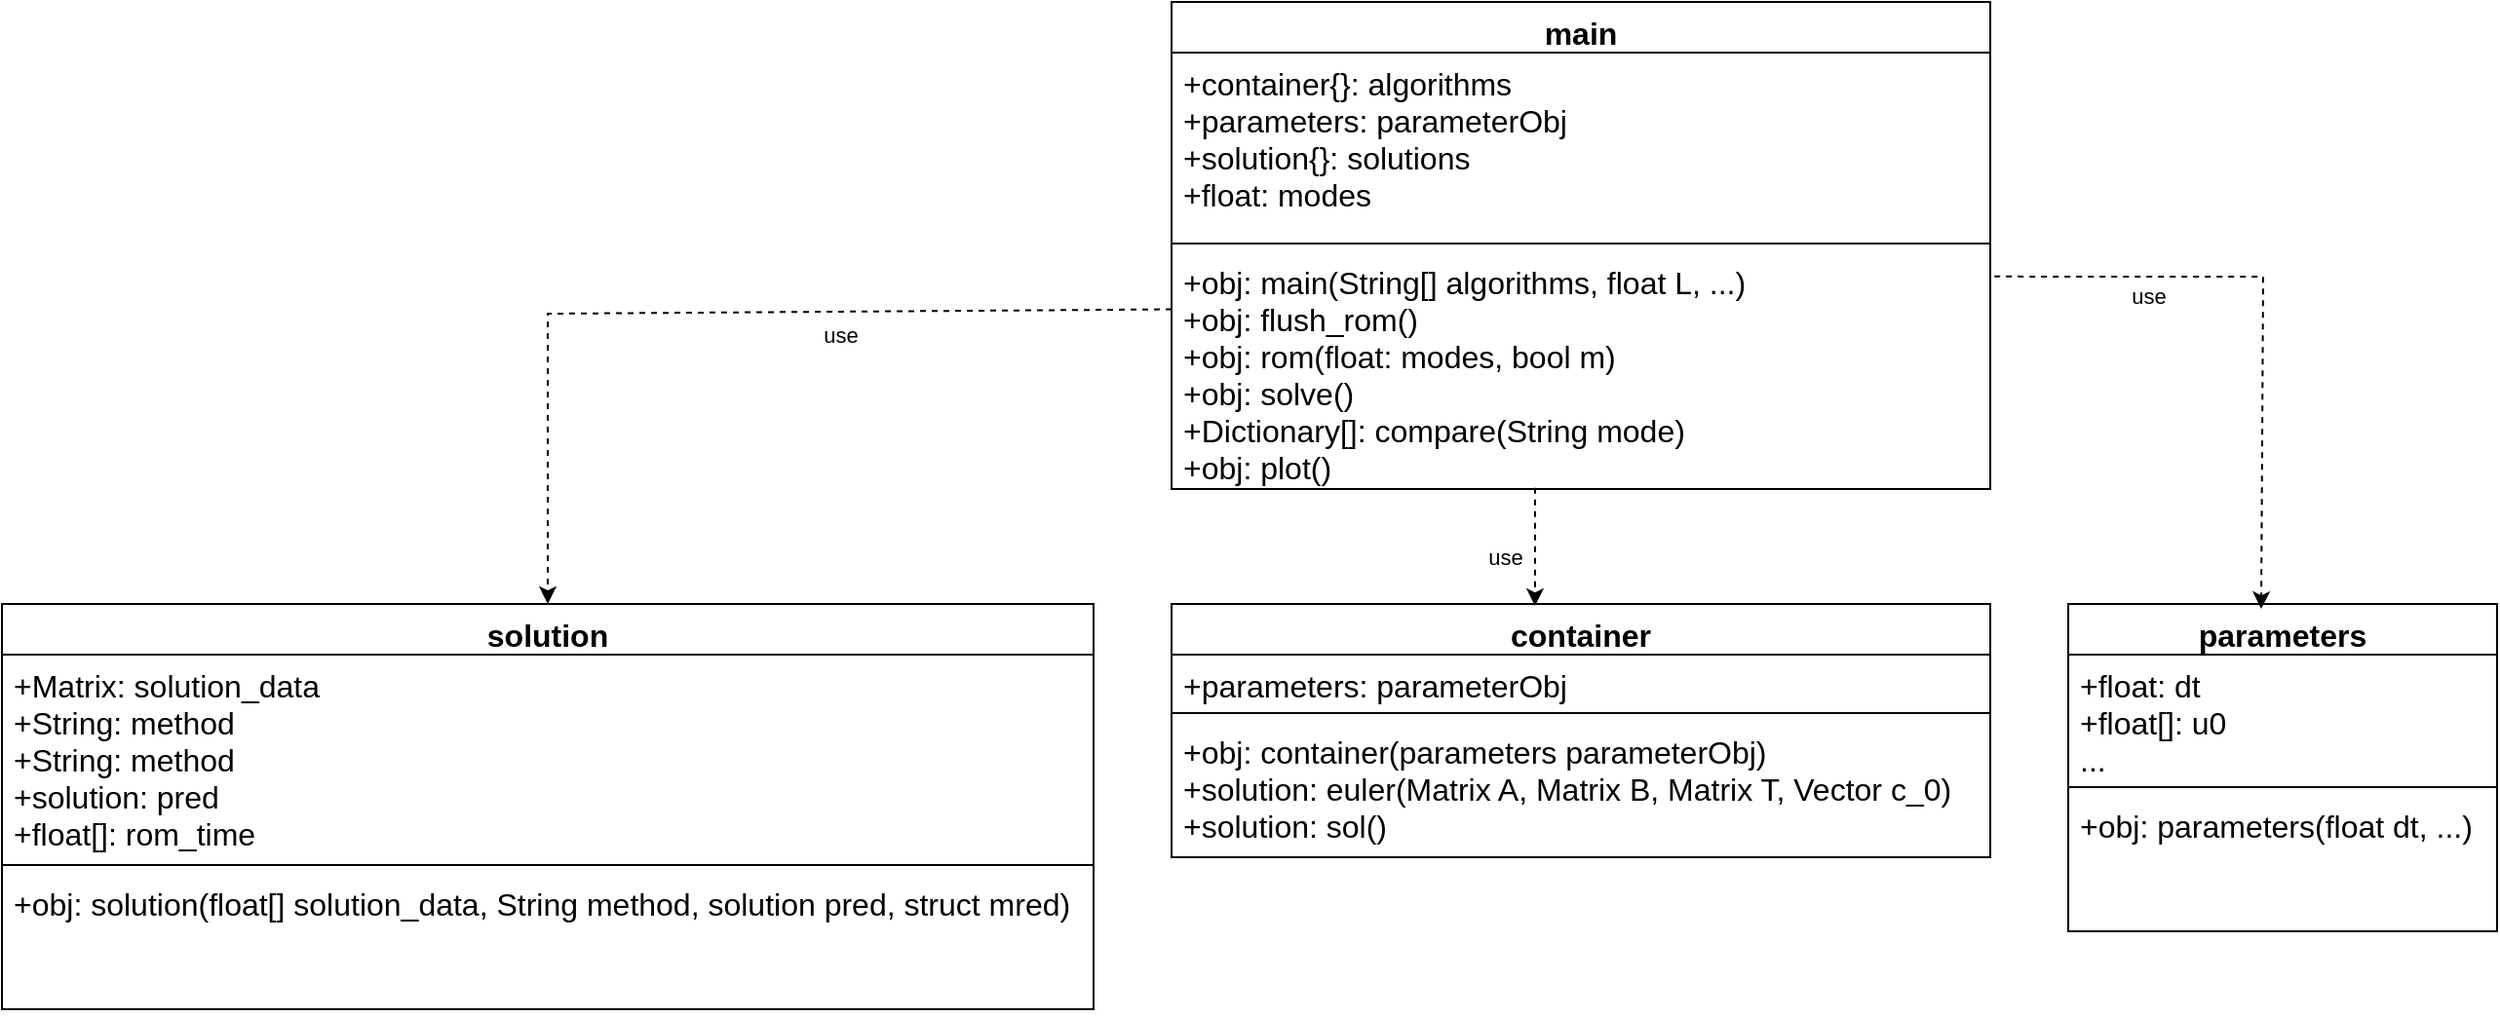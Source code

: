 <mxfile version="21.3.2" type="device">
  <diagram id="C5RBs43oDa-KdzZeNtuy" name="Page-1">
    <mxGraphModel dx="1794" dy="995" grid="1" gridSize="10" guides="1" tooltips="1" connect="1" arrows="1" fold="1" page="1" pageScale="1" pageWidth="3300" pageHeight="4681" math="0" shadow="0">
      <root>
        <mxCell id="WIyWlLk6GJQsqaUBKTNV-0" />
        <mxCell id="WIyWlLk6GJQsqaUBKTNV-1" parent="WIyWlLk6GJQsqaUBKTNV-0" />
        <mxCell id="zZafRVPECkY1aL9NoOW7-15" value="container" style="swimlane;fontStyle=1;align=center;verticalAlign=top;childLayout=stackLayout;horizontal=1;startSize=26;horizontalStack=0;resizeParent=1;resizeParentMax=0;resizeLast=0;collapsible=1;marginBottom=0;fontSize=16;" parent="WIyWlLk6GJQsqaUBKTNV-1" vertex="1">
          <mxGeometry x="1130" y="369" width="420" height="130" as="geometry" />
        </mxCell>
        <mxCell id="zZafRVPECkY1aL9NoOW7-16" value="+parameters: parameterObj" style="text;strokeColor=none;fillColor=none;align=left;verticalAlign=top;spacingLeft=4;spacingRight=4;overflow=hidden;rotatable=0;points=[[0,0.5],[1,0.5]];portConstraint=eastwest;fontSize=16;" parent="zZafRVPECkY1aL9NoOW7-15" vertex="1">
          <mxGeometry y="26" width="420" height="26" as="geometry" />
        </mxCell>
        <mxCell id="zZafRVPECkY1aL9NoOW7-17" value="" style="line;strokeWidth=1;fillColor=none;align=left;verticalAlign=middle;spacingTop=-1;spacingLeft=3;spacingRight=3;rotatable=0;labelPosition=right;points=[];portConstraint=eastwest;fontSize=16;" parent="zZafRVPECkY1aL9NoOW7-15" vertex="1">
          <mxGeometry y="52" width="420" height="8" as="geometry" />
        </mxCell>
        <mxCell id="zZafRVPECkY1aL9NoOW7-18" value="+obj: container(parameters parameterObj)&#xa;+solution: euler(Matrix A, Matrix B, Matrix T, Vector c_0)&#xa;+solution: sol()" style="text;strokeColor=none;fillColor=none;align=left;verticalAlign=top;spacingLeft=4;spacingRight=4;overflow=hidden;rotatable=0;points=[[0,0.5],[1,0.5]];portConstraint=eastwest;fontSize=16;" parent="zZafRVPECkY1aL9NoOW7-15" vertex="1">
          <mxGeometry y="60" width="420" height="70" as="geometry" />
        </mxCell>
        <mxCell id="ga9QiUaFOTZ_ES-6pa_k-0" value="main" style="swimlane;fontStyle=1;align=center;verticalAlign=top;childLayout=stackLayout;horizontal=1;startSize=26;horizontalStack=0;resizeParent=1;resizeParentMax=0;resizeLast=0;collapsible=1;marginBottom=0;fontSize=16;" vertex="1" parent="WIyWlLk6GJQsqaUBKTNV-1">
          <mxGeometry x="1130" y="60" width="420" height="250" as="geometry" />
        </mxCell>
        <mxCell id="ga9QiUaFOTZ_ES-6pa_k-1" value="+container{}: algorithms&#xa;+parameters: parameterObj&#xa;+solution{}: solutions&#xa;+float: modes" style="text;strokeColor=none;fillColor=none;align=left;verticalAlign=top;spacingLeft=4;spacingRight=4;overflow=hidden;rotatable=0;points=[[0,0.5],[1,0.5]];portConstraint=eastwest;fontSize=16;" vertex="1" parent="ga9QiUaFOTZ_ES-6pa_k-0">
          <mxGeometry y="26" width="420" height="94" as="geometry" />
        </mxCell>
        <mxCell id="ga9QiUaFOTZ_ES-6pa_k-2" value="" style="line;strokeWidth=1;fillColor=none;align=left;verticalAlign=middle;spacingTop=-1;spacingLeft=3;spacingRight=3;rotatable=0;labelPosition=right;points=[];portConstraint=eastwest;fontSize=16;" vertex="1" parent="ga9QiUaFOTZ_ES-6pa_k-0">
          <mxGeometry y="120" width="420" height="8" as="geometry" />
        </mxCell>
        <mxCell id="ga9QiUaFOTZ_ES-6pa_k-3" value="+obj: main(String[] algorithms, float L, ...)&#xa;+obj: flush_rom()&#xa;+obj: rom(float: modes, bool m)&#xa;+obj: solve()&#xa;+Dictionary[]: compare(String mode)&#xa;+obj: plot()" style="text;strokeColor=none;fillColor=none;align=left;verticalAlign=top;spacingLeft=4;spacingRight=4;overflow=hidden;rotatable=0;points=[[0,0.5],[1,0.5]];portConstraint=eastwest;fontSize=16;" vertex="1" parent="ga9QiUaFOTZ_ES-6pa_k-0">
          <mxGeometry y="128" width="420" height="122" as="geometry" />
        </mxCell>
        <mxCell id="ga9QiUaFOTZ_ES-6pa_k-5" value="solution" style="swimlane;fontStyle=1;align=center;verticalAlign=top;childLayout=stackLayout;horizontal=1;startSize=26;horizontalStack=0;resizeParent=1;resizeParentMax=0;resizeLast=0;collapsible=1;marginBottom=0;fontSize=16;" vertex="1" parent="WIyWlLk6GJQsqaUBKTNV-1">
          <mxGeometry x="530" y="369" width="560" height="208" as="geometry" />
        </mxCell>
        <mxCell id="ga9QiUaFOTZ_ES-6pa_k-6" value="+Matrix: solution_data&#xa;+String: method&#xa;+String: method&#xa;+solution: pred&#xa;+float[]: rom_time&#xa;" style="text;strokeColor=none;fillColor=none;align=left;verticalAlign=top;spacingLeft=4;spacingRight=4;overflow=hidden;rotatable=0;points=[[0,0.5],[1,0.5]];portConstraint=eastwest;fontSize=16;" vertex="1" parent="ga9QiUaFOTZ_ES-6pa_k-5">
          <mxGeometry y="26" width="560" height="104" as="geometry" />
        </mxCell>
        <mxCell id="ga9QiUaFOTZ_ES-6pa_k-7" value="" style="line;strokeWidth=1;fillColor=none;align=left;verticalAlign=middle;spacingTop=-1;spacingLeft=3;spacingRight=3;rotatable=0;labelPosition=right;points=[];portConstraint=eastwest;fontSize=16;" vertex="1" parent="ga9QiUaFOTZ_ES-6pa_k-5">
          <mxGeometry y="130" width="560" height="8" as="geometry" />
        </mxCell>
        <mxCell id="ga9QiUaFOTZ_ES-6pa_k-8" value="+obj: solution(float[] solution_data, String method, solution pred, struct mred)" style="text;strokeColor=none;fillColor=none;align=left;verticalAlign=top;spacingLeft=4;spacingRight=4;overflow=hidden;rotatable=0;points=[[0,0.5],[1,0.5]];portConstraint=eastwest;fontSize=16;" vertex="1" parent="ga9QiUaFOTZ_ES-6pa_k-5">
          <mxGeometry y="138" width="560" height="70" as="geometry" />
        </mxCell>
        <mxCell id="ga9QiUaFOTZ_ES-6pa_k-9" value="parameters" style="swimlane;fontStyle=1;align=center;verticalAlign=top;childLayout=stackLayout;horizontal=1;startSize=26;horizontalStack=0;resizeParent=1;resizeParentMax=0;resizeLast=0;collapsible=1;marginBottom=0;fontSize=16;" vertex="1" parent="WIyWlLk6GJQsqaUBKTNV-1">
          <mxGeometry x="1590" y="369" width="220" height="168" as="geometry" />
        </mxCell>
        <mxCell id="ga9QiUaFOTZ_ES-6pa_k-10" value="+float: dt&#xa;+float[]: u0&#xa;..." style="text;strokeColor=none;fillColor=none;align=left;verticalAlign=top;spacingLeft=4;spacingRight=4;overflow=hidden;rotatable=0;points=[[0,0.5],[1,0.5]];portConstraint=eastwest;fontSize=16;" vertex="1" parent="ga9QiUaFOTZ_ES-6pa_k-9">
          <mxGeometry y="26" width="220" height="64" as="geometry" />
        </mxCell>
        <mxCell id="ga9QiUaFOTZ_ES-6pa_k-11" value="" style="line;strokeWidth=1;fillColor=none;align=left;verticalAlign=middle;spacingTop=-1;spacingLeft=3;spacingRight=3;rotatable=0;labelPosition=right;points=[];portConstraint=eastwest;fontSize=16;" vertex="1" parent="ga9QiUaFOTZ_ES-6pa_k-9">
          <mxGeometry y="90" width="220" height="8" as="geometry" />
        </mxCell>
        <mxCell id="ga9QiUaFOTZ_ES-6pa_k-12" value="+obj: parameters(float dt, ...)" style="text;strokeColor=none;fillColor=none;align=left;verticalAlign=top;spacingLeft=4;spacingRight=4;overflow=hidden;rotatable=0;points=[[0,0.5],[1,0.5]];portConstraint=eastwest;fontSize=16;" vertex="1" parent="ga9QiUaFOTZ_ES-6pa_k-9">
          <mxGeometry y="98" width="220" height="70" as="geometry" />
        </mxCell>
        <mxCell id="ga9QiUaFOTZ_ES-6pa_k-15" value="" style="endArrow=classic;dashed=1;html=1;rounded=0;targetPerimeterSpacing=0;endFill=1;entryX=0.5;entryY=0;entryDx=0;entryDy=0;exitX=0;exitY=0.244;exitDx=0;exitDy=0;exitPerimeter=0;" edge="1" parent="WIyWlLk6GJQsqaUBKTNV-1" source="ga9QiUaFOTZ_ES-6pa_k-3" target="ga9QiUaFOTZ_ES-6pa_k-5">
          <mxGeometry width="50" height="50" relative="1" as="geometry">
            <mxPoint x="1020" y="220" as="sourcePoint" />
            <mxPoint x="810" y="369" as="targetPoint" />
            <Array as="points">
              <mxPoint x="810" y="220" />
            </Array>
          </mxGeometry>
        </mxCell>
        <mxCell id="ga9QiUaFOTZ_ES-6pa_k-16" value="use" style="edgeLabel;html=1;align=center;verticalAlign=middle;resizable=0;points=[];" vertex="1" connectable="0" parent="ga9QiUaFOTZ_ES-6pa_k-15">
          <mxGeometry x="0.477" y="3" relative="1" as="geometry">
            <mxPoint x="147" y="-16" as="offset" />
          </mxGeometry>
        </mxCell>
        <mxCell id="ga9QiUaFOTZ_ES-6pa_k-17" value="" style="endArrow=classic;dashed=1;html=1;rounded=0;targetPerimeterSpacing=0;endFill=1;entryX=0.45;entryY=0.015;entryDx=0;entryDy=0;exitX=1.005;exitY=0.106;exitDx=0;exitDy=0;exitPerimeter=0;entryPerimeter=0;" edge="1" parent="WIyWlLk6GJQsqaUBKTNV-1" source="ga9QiUaFOTZ_ES-6pa_k-3" target="ga9QiUaFOTZ_ES-6pa_k-9">
          <mxGeometry width="50" height="50" relative="1" as="geometry">
            <mxPoint x="1970" y="159" as="sourcePoint" />
            <mxPoint x="1650" y="310" as="targetPoint" />
            <Array as="points">
              <mxPoint x="1690" y="201" />
            </Array>
          </mxGeometry>
        </mxCell>
        <mxCell id="ga9QiUaFOTZ_ES-6pa_k-18" value="use" style="edgeLabel;html=1;align=center;verticalAlign=middle;resizable=0;points=[];" vertex="1" connectable="0" parent="ga9QiUaFOTZ_ES-6pa_k-17">
          <mxGeometry x="0.477" y="3" relative="1" as="geometry">
            <mxPoint x="-62" y="-80" as="offset" />
          </mxGeometry>
        </mxCell>
        <mxCell id="ga9QiUaFOTZ_ES-6pa_k-19" value="" style="endArrow=classic;dashed=1;html=1;rounded=0;targetPerimeterSpacing=0;endFill=1;entryX=0.444;entryY=0.008;entryDx=0;entryDy=0;exitX=0.444;exitY=0.995;exitDx=0;exitDy=0;exitPerimeter=0;entryPerimeter=0;" edge="1" parent="WIyWlLk6GJQsqaUBKTNV-1" source="ga9QiUaFOTZ_ES-6pa_k-3" target="zZafRVPECkY1aL9NoOW7-15">
          <mxGeometry width="50" height="50" relative="1" as="geometry">
            <mxPoint x="1562" y="211" as="sourcePoint" />
            <mxPoint x="1699" y="382" as="targetPoint" />
            <Array as="points" />
          </mxGeometry>
        </mxCell>
        <mxCell id="ga9QiUaFOTZ_ES-6pa_k-20" value="use" style="edgeLabel;html=1;align=center;verticalAlign=middle;resizable=0;points=[];" vertex="1" connectable="0" parent="ga9QiUaFOTZ_ES-6pa_k-19">
          <mxGeometry x="0.477" y="3" relative="1" as="geometry">
            <mxPoint x="-19" y="-10" as="offset" />
          </mxGeometry>
        </mxCell>
      </root>
    </mxGraphModel>
  </diagram>
</mxfile>
